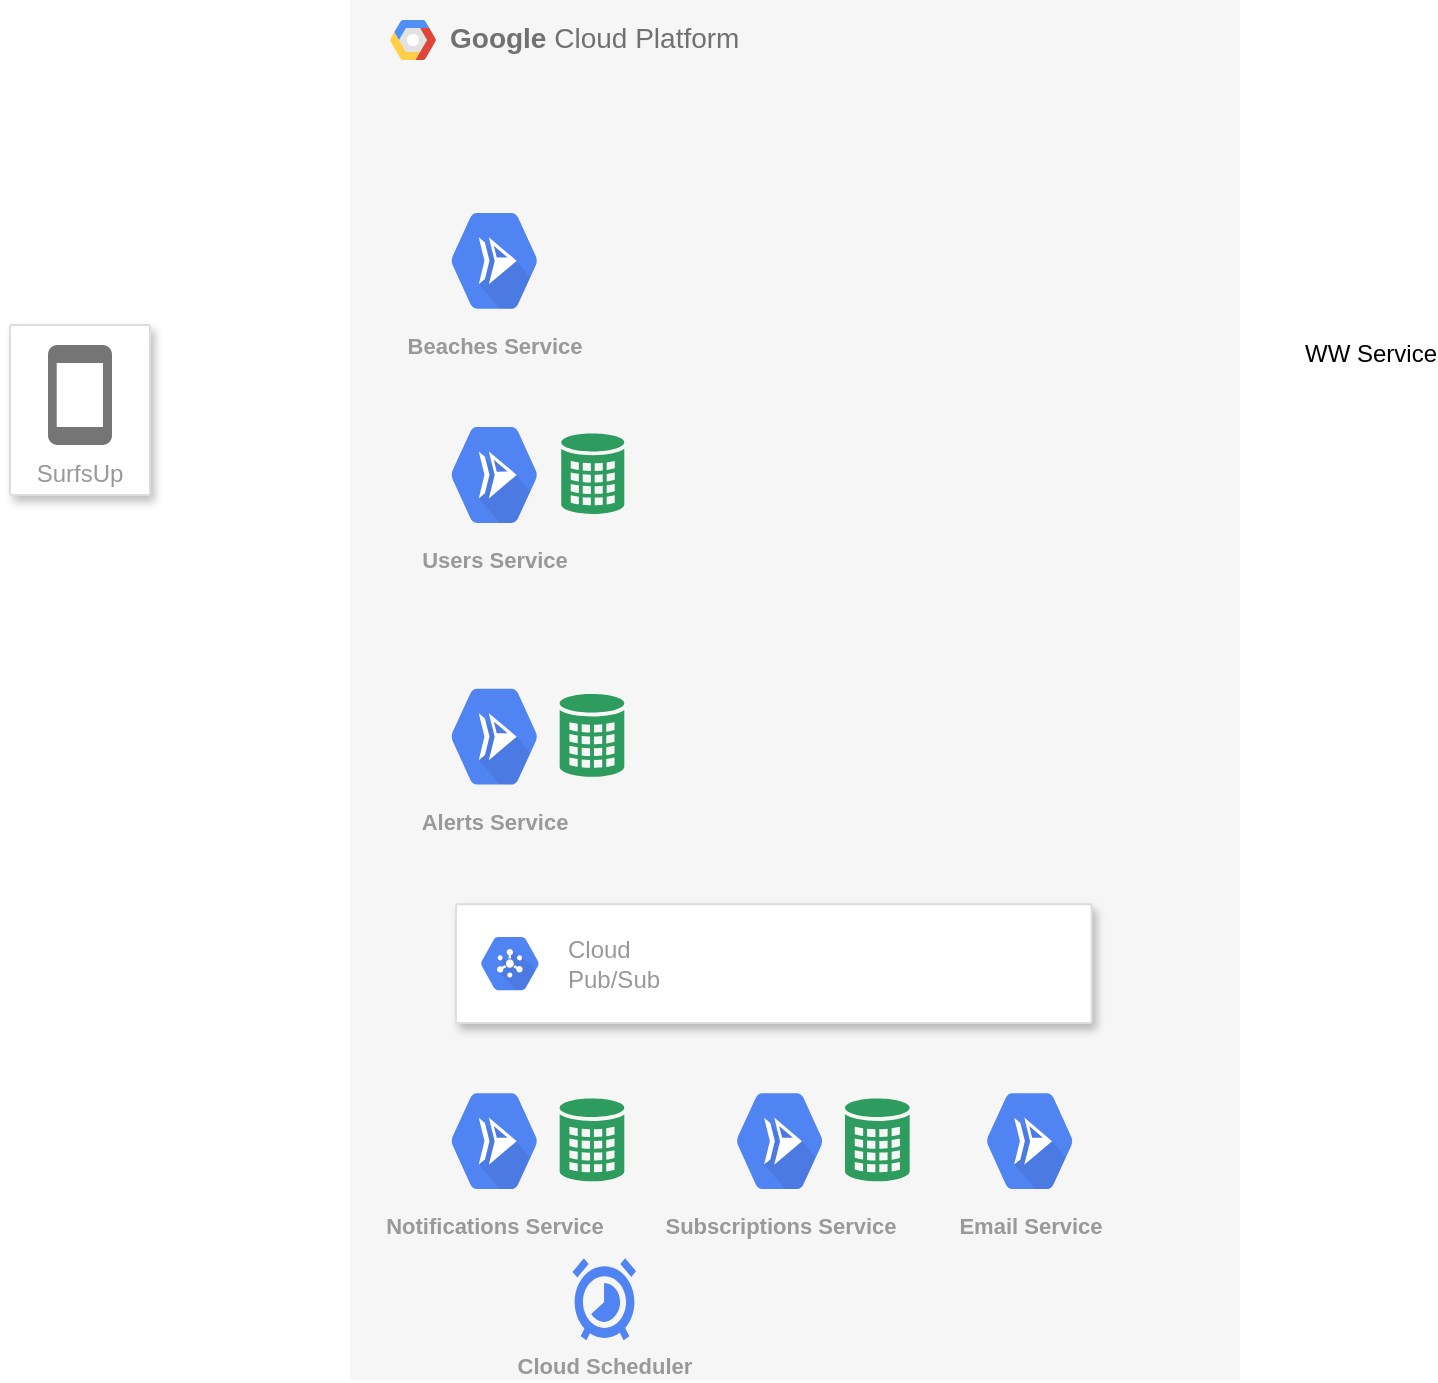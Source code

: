 <mxfile version="15.5.0" type="github">
  <diagram id="f106602c-feb2-e66a-4537-3a34d633f6aa" name="Page-1">
    <mxGraphModel dx="946" dy="533" grid="1" gridSize="10" guides="1" tooltips="1" connect="1" arrows="1" fold="1" page="1" pageScale="1" pageWidth="1169" pageHeight="827" background="none" math="0" shadow="0">
      <root>
        <mxCell id="0" />
        <mxCell id="1" parent="0" />
        <mxCell id="14" value="&lt;b&gt;Google &lt;/b&gt;Cloud Platform" style="fillColor=#F6F6F6;strokeColor=none;shadow=0;gradientColor=none;fontSize=14;align=left;spacing=10;fontColor=#717171;9E9E9E;verticalAlign=top;spacingTop=-4;fontStyle=0;spacingLeft=40;html=1;" parent="1" vertex="1">
          <mxGeometry x="350" y="110" width="445" height="690" as="geometry" />
        </mxCell>
        <mxCell id="15" value="" style="shape=mxgraph.gcp2.google_cloud_platform;fillColor=#F6F6F6;strokeColor=none;shadow=0;gradientColor=none;" parent="14" vertex="1">
          <mxGeometry width="23" height="20" relative="1" as="geometry">
            <mxPoint x="20" y="10" as="offset" />
          </mxGeometry>
        </mxCell>
        <mxCell id="3ALMYetGtqeIsVi_zzgf-25" value="Beaches Service" style="sketch=0;html=1;fillColor=#5184F3;strokeColor=none;verticalAlign=top;labelPosition=center;verticalLabelPosition=bottom;align=center;spacingTop=-6;fontSize=11;fontStyle=1;fontColor=#999999;shape=mxgraph.gcp2.hexIcon;prIcon=cloud_run" vertex="1" parent="14">
          <mxGeometry x="39.556" y="95.172" width="65.267" height="70.487" as="geometry" />
        </mxCell>
        <mxCell id="3ALMYetGtqeIsVi_zzgf-29" value="Users Service" style="sketch=0;html=1;fillColor=#5184F3;strokeColor=none;verticalAlign=top;labelPosition=center;verticalLabelPosition=bottom;align=center;spacingTop=-6;fontSize=11;fontStyle=1;fontColor=#999999;shape=mxgraph.gcp2.hexIcon;prIcon=cloud_run" vertex="1" parent="14">
          <mxGeometry x="39.556" y="202.241" width="65.267" height="70.487" as="geometry" />
        </mxCell>
        <mxCell id="3ALMYetGtqeIsVi_zzgf-30" value="Alerts Service" style="sketch=0;html=1;fillColor=#5184F3;strokeColor=none;verticalAlign=top;labelPosition=center;verticalLabelPosition=bottom;align=center;spacingTop=-6;fontSize=11;fontStyle=1;fontColor=#999999;shape=mxgraph.gcp2.hexIcon;prIcon=cloud_run" vertex="1" parent="14">
          <mxGeometry x="39.556" y="333.103" width="65.267" height="70.487" as="geometry" />
        </mxCell>
        <mxCell id="3ALMYetGtqeIsVi_zzgf-32" value="Notifications Service" style="sketch=0;html=1;fillColor=#5184F3;strokeColor=none;verticalAlign=top;labelPosition=center;verticalLabelPosition=bottom;align=center;spacingTop=-6;fontSize=11;fontStyle=1;fontColor=#999999;shape=mxgraph.gcp2.hexIcon;prIcon=cloud_run" vertex="1" parent="14">
          <mxGeometry x="39.556" y="535.345" width="65.267" height="70.487" as="geometry" />
        </mxCell>
        <mxCell id="3ALMYetGtqeIsVi_zzgf-33" value="Subscriptions Service" style="sketch=0;html=1;fillColor=#5184F3;strokeColor=none;verticalAlign=top;labelPosition=center;verticalLabelPosition=bottom;align=center;spacingTop=-6;fontSize=11;fontStyle=1;fontColor=#999999;shape=mxgraph.gcp2.hexIcon;prIcon=cloud_run" vertex="1" parent="14">
          <mxGeometry x="182.242" y="535.345" width="65.267" height="70.487" as="geometry" />
        </mxCell>
        <mxCell id="3ALMYetGtqeIsVi_zzgf-39" value="" style="strokeColor=#dddddd;shadow=1;strokeWidth=1;rounded=1;absoluteArcSize=1;arcSize=2;" vertex="1" parent="14">
          <mxGeometry x="52.976" y="452.069" width="317.857" height="59.483" as="geometry" />
        </mxCell>
        <mxCell id="3ALMYetGtqeIsVi_zzgf-40" value="Cloud&#xa;Pub/Sub" style="sketch=0;dashed=0;connectable=0;html=1;fillColor=#5184F3;strokeColor=none;shape=mxgraph.gcp2.hexIcon;prIcon=cloud_pubsub;part=1;labelPosition=right;verticalLabelPosition=middle;align=left;verticalAlign=middle;spacingLeft=5;fontColor=#999999;fontSize=12;" vertex="1" parent="3ALMYetGtqeIsVi_zzgf-39">
          <mxGeometry y="0.5" width="44" height="39" relative="1" as="geometry">
            <mxPoint x="5" y="-19.5" as="offset" />
          </mxGeometry>
        </mxCell>
        <mxCell id="3ALMYetGtqeIsVi_zzgf-42" value="Email Service" style="sketch=0;html=1;fillColor=#5184F3;strokeColor=none;verticalAlign=top;labelPosition=center;verticalLabelPosition=bottom;align=center;spacingTop=-6;fontSize=11;fontStyle=1;fontColor=#999999;shape=mxgraph.gcp2.hexIcon;prIcon=cloud_run" vertex="1" parent="14">
          <mxGeometry x="307.265" y="535.345" width="65.267" height="70.487" as="geometry" />
        </mxCell>
        <mxCell id="3ALMYetGtqeIsVi_zzgf-44" value="Cloud Scheduler" style="html=1;fillColor=#5184F3;strokeColor=none;verticalAlign=top;labelPosition=center;verticalLabelPosition=bottom;align=center;fontSize=11;fontStyle=1;fontColor=#999999;shape=mxgraph.gcp2.cloud_scheduler" vertex="1" parent="14">
          <mxGeometry x="111.25" y="629.121" width="31.786" height="41.043" as="geometry" />
        </mxCell>
        <mxCell id="3ALMYetGtqeIsVi_zzgf-36" value="" style="sketch=0;html=1;aspect=fixed;strokeColor=none;shadow=0;align=center;verticalAlign=top;fillColor=#2D9C5E;shape=mxgraph.gcp2.external_data_center" vertex="1" parent="14">
          <mxGeometry x="105.61" y="216.701" width="31.54" height="40.96" as="geometry" />
        </mxCell>
        <mxCell id="3ALMYetGtqeIsVi_zzgf-46" value="" style="sketch=0;html=1;aspect=fixed;strokeColor=none;shadow=0;align=center;verticalAlign=top;fillColor=#2D9C5E;shape=mxgraph.gcp2.external_data_center" vertex="1" parent="14">
          <mxGeometry x="104.82" y="347.04" width="32.33" height="41.99" as="geometry" />
        </mxCell>
        <mxCell id="3ALMYetGtqeIsVi_zzgf-48" value="" style="sketch=0;html=1;aspect=fixed;strokeColor=none;shadow=0;align=center;verticalAlign=top;fillColor=#2D9C5E;shape=mxgraph.gcp2.external_data_center" vertex="1" parent="14">
          <mxGeometry x="104.82" y="549.281" width="32.33" height="41.99" as="geometry" />
        </mxCell>
        <mxCell id="3ALMYetGtqeIsVi_zzgf-49" value="" style="sketch=0;html=1;aspect=fixed;strokeColor=none;shadow=0;align=center;verticalAlign=top;fillColor=#2D9C5E;shape=mxgraph.gcp2.external_data_center" vertex="1" parent="14">
          <mxGeometry x="247.51" y="549.281" width="32.33" height="41.99" as="geometry" />
        </mxCell>
        <mxCell id="3" value="SurfsUp" style="strokeColor=#dddddd;fillColor=#ffffff;shadow=1;strokeWidth=1;rounded=1;absoluteArcSize=1;arcSize=2;labelPosition=center;verticalLabelPosition=middle;align=center;verticalAlign=bottom;spacingLeft=0;fontColor=#999999;fontSize=12;whiteSpace=wrap;spacingBottom=2;html=1;" parent="1" vertex="1">
          <mxGeometry x="180" y="272.5" width="70" height="85" as="geometry" />
        </mxCell>
        <mxCell id="4" value="" style="dashed=0;html=1;fillColor=#757575;strokeColor=none;shape=mxgraph.gcp2.phone;part=1;" parent="3" vertex="1">
          <mxGeometry x="0.5" width="32" height="50" relative="1" as="geometry">
            <mxPoint x="-16" y="10" as="offset" />
          </mxGeometry>
        </mxCell>
        <mxCell id="3ALMYetGtqeIsVi_zzgf-47" value="WW Service" style="shape=image;html=1;verticalAlign=top;verticalLabelPosition=bottom;labelBackgroundColor=#ffffff;imageAspect=0;aspect=fixed;image=https://cdn2.iconfinder.com/data/icons/weather-color-2/500/weather-04-128.png" vertex="1" parent="1">
          <mxGeometry x="830" y="212.5" width="60" height="60" as="geometry" />
        </mxCell>
      </root>
    </mxGraphModel>
  </diagram>
</mxfile>
